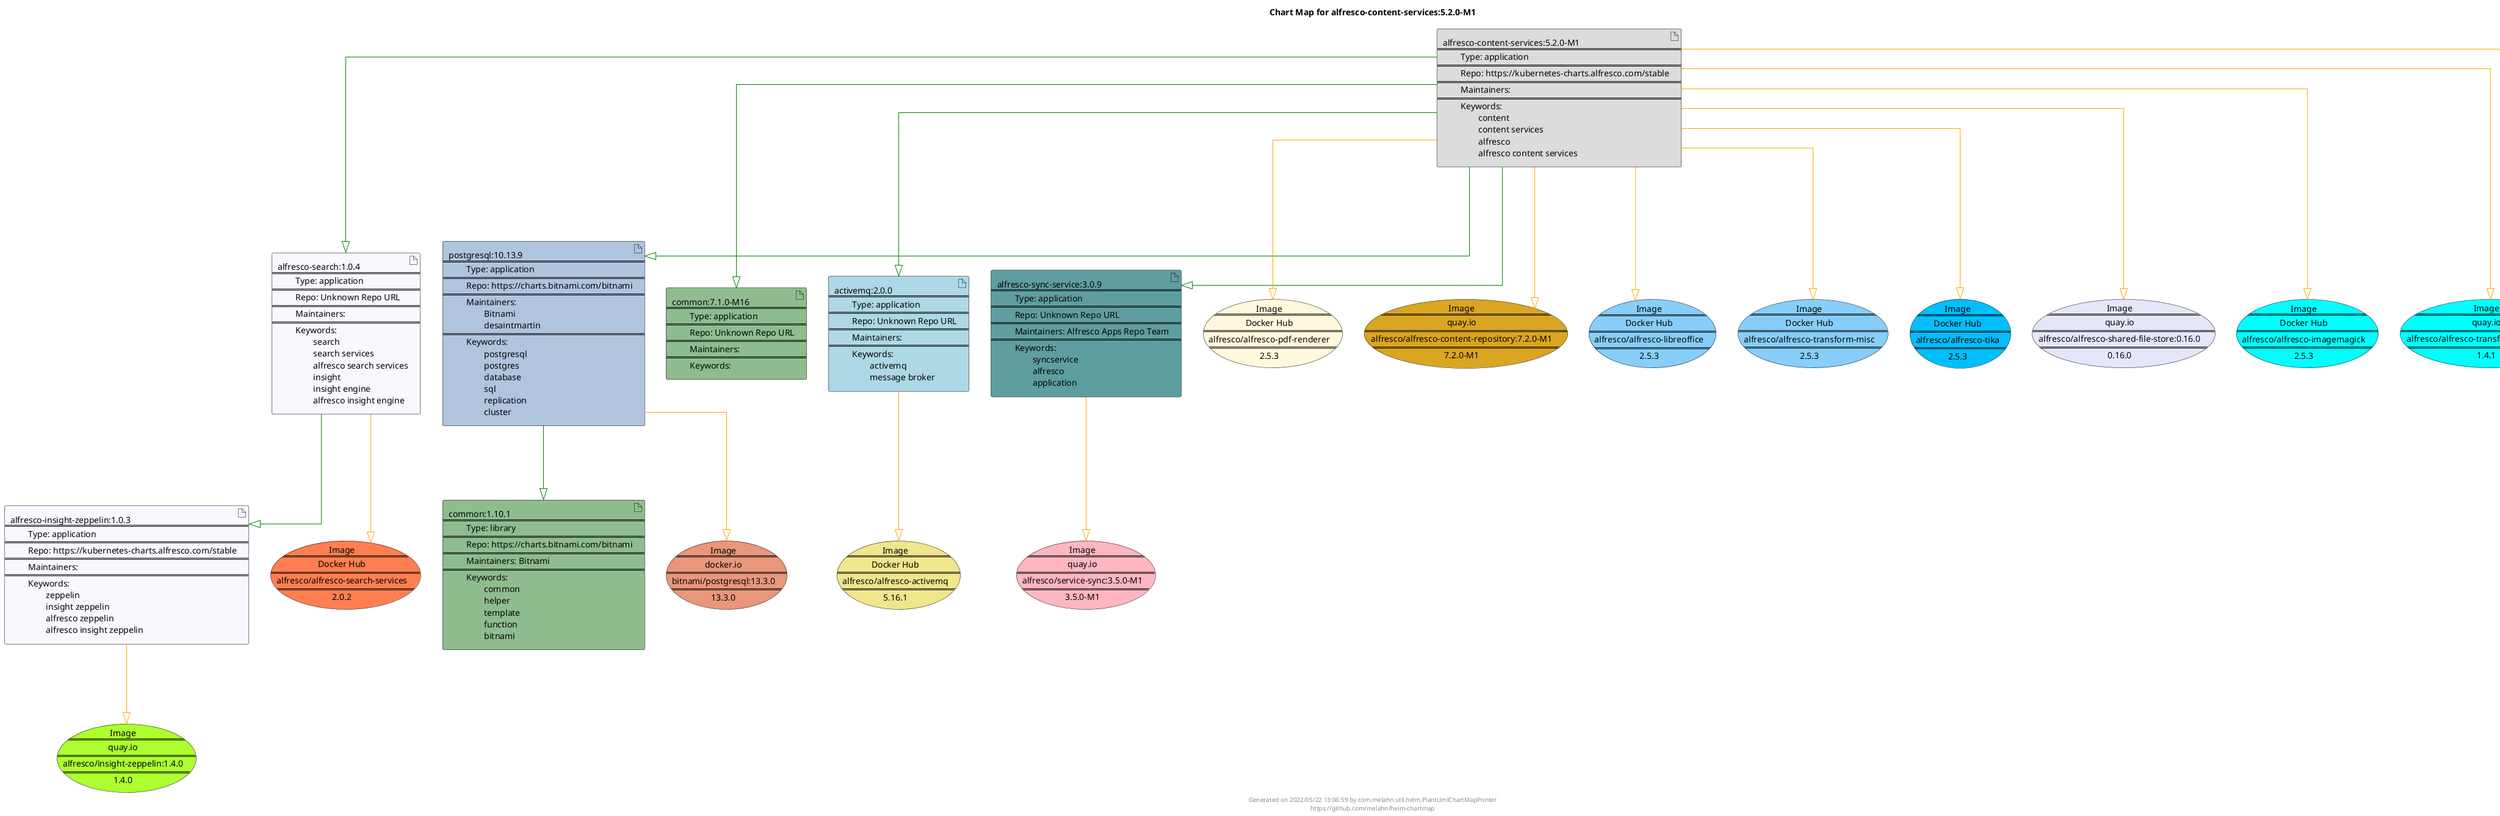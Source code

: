 @startuml
skinparam linetype ortho
skinparam backgroundColor white
skinparam usecaseBorderColor black
skinparam usecaseArrowColor LightSlateGray
skinparam artifactBorderColor black
skinparam artifactArrowColor LightSlateGray

title Chart Map for alfresco-content-services:5.2.0-M1

'There are 8 referenced Helm Charts
artifact "alfresco-insight-zeppelin:1.0.3\n====\n\tType: application\n====\n\tRepo: https://kubernetes-charts.alfresco.com/stable\n====\n\tMaintainers: \n====\n\tKeywords: \n\t\tzeppelin\n\t\tinsight zeppelin\n\t\talfresco zeppelin\n\t\talfresco insight zeppelin" as alfresco_insight_zeppelin_1_0_3 #GhostWhite
artifact "alfresco-search:1.0.4\n====\n\tType: application\n====\n\tRepo: Unknown Repo URL\n====\n\tMaintainers: \n====\n\tKeywords: \n\t\tsearch\n\t\tsearch services\n\t\talfresco search services\n\t\tinsight\n\t\tinsight engine\n\t\talfresco insight engine" as alfresco_search_1_0_4 #GhostWhite
artifact "postgresql:10.13.9\n====\n\tType: application\n====\n\tRepo: https://charts.bitnami.com/bitnami\n====\n\tMaintainers: \n\t\tBitnami\n\t\tdesaintmartin\n====\n\tKeywords: \n\t\tpostgresql\n\t\tpostgres\n\t\tdatabase\n\t\tsql\n\t\treplication\n\t\tcluster" as postgresql_10_13_9 #LightSteelBlue
artifact "common:7.1.0-M16\n====\n\tType: application\n====\n\tRepo: Unknown Repo URL\n====\n\tMaintainers: \n====\n\tKeywords: " as common_7_1_0_M16 #DarkSeaGreen
artifact "common:1.10.1\n====\n\tType: library\n====\n\tRepo: https://charts.bitnami.com/bitnami\n====\n\tMaintainers: Bitnami\n====\n\tKeywords: \n\t\tcommon\n\t\thelper\n\t\ttemplate\n\t\tfunction\n\t\tbitnami" as common_1_10_1 #DarkSeaGreen
artifact "activemq:2.0.0\n====\n\tType: application\n====\n\tRepo: Unknown Repo URL\n====\n\tMaintainers: \n====\n\tKeywords: \n\t\tactivemq\n\t\tmessage broker" as activemq_2_0_0 #LightBlue
artifact "alfresco-content-services:5.2.0-M1\n====\n\tType: application\n====\n\tRepo: https://kubernetes-charts.alfresco.com/stable\n====\n\tMaintainers: \n====\n\tKeywords: \n\t\tcontent\n\t\tcontent services\n\t\talfresco\n\t\talfresco content services" as alfresco_content_services_5_2_0_M1 #Gainsboro
artifact "alfresco-sync-service:3.0.9\n====\n\tType: application\n====\n\tRepo: Unknown Repo URL\n====\n\tMaintainers: Alfresco Apps Repo Team\n====\n\tKeywords: \n\t\tsyncservice\n\t\talfresco\n\t\tapplication" as alfresco_sync_service_3_0_9 #CadetBlue

'There are 14 referenced Docker Images
usecase "Image\n====\nDocker Hub\n====\nalfresco/alfresco-pdf-renderer\n====\n2.5.3" as alfresco_alfresco_pdf_renderer_2_5_3 #Cornsilk
usecase "Image\n====\nquay.io\n====\nalfresco/alfresco-content-repository:7.2.0-M1\n====\n7.2.0-M1" as quay_io_alfresco_alfresco_content_repository_7_2_0_M1 #GoldenRod
usecase "Image\n====\nDocker Hub\n====\nalfresco/alfresco-search-services\n====\n2.0.2" as alfresco_alfresco_search_services_2_0_2 #Coral
usecase "Image\n====\nDocker Hub\n====\nalfresco/alfresco-libreoffice\n====\n2.5.3" as alfresco_alfresco_libreoffice_2_5_3 #LightSkyBlue
usecase "Image\n====\ndocker.io\n====\nbitnami/postgresql:13.3.0\n====\n13.3.0" as docker_io_bitnami_postgresql_13_3_0 #DarkSalmon
usecase "Image\n====\nDocker Hub\n====\nalfresco/alfresco-transform-misc\n====\n2.5.3" as alfresco_alfresco_transform_misc_2_5_3 #LightSkyBlue
usecase "Image\n====\nDocker Hub\n====\nalfresco/alfresco-tika\n====\n2.5.3" as alfresco_alfresco_tika_2_5_3 #DeepSkyBlue
usecase "Image\n====\nquay.io\n====\nalfresco/insight-zeppelin:1.4.0\n====\n1.4.0" as quay_io_alfresco_insight_zeppelin_1_4_0 #GreenYellow
usecase "Image\n====\nquay.io\n====\nalfresco/alfresco-shared-file-store:0.16.0\n====\n0.16.0" as quay_io_alfresco_alfresco_shared_file_store_0_16_0 #Lavender
usecase "Image\n====\nDocker Hub\n====\nalfresco/alfresco-imagemagick\n====\n2.5.3" as alfresco_alfresco_imagemagick_2_5_3 #Aqua
usecase "Image\n====\nDocker Hub\n====\nalfresco/alfresco-activemq\n====\n5.16.1" as alfresco_alfresco_activemq_5_16_1 #Khaki
usecase "Image\n====\nquay.io\n====\nalfresco/alfresco-transform-router:1.4.1\n====\n1.4.1" as quay_io_alfresco_alfresco_transform_router_1_4_1 #Aqua
usecase "Image\n====\nquay.io\n====\nalfresco/service-sync:3.5.0-M1\n====\n3.5.0-M1" as quay_io_alfresco_service_sync_3_5_0_M1 #LightPink
usecase "Image\n====\nquay.io\n====\nalfresco/alfresco-share:7.2.0-M1\n====\n7.2.0-M1" as quay_io_alfresco_alfresco_share_7_2_0_M1 #LemonChiffon

'Chart Dependencies
alfresco_content_services_5_2_0_M1--[#green]-|>alfresco_search_1_0_4
alfresco_search_1_0_4--[#green]-|>alfresco_insight_zeppelin_1_0_3
alfresco_content_services_5_2_0_M1--[#green]-|>postgresql_10_13_9
postgresql_10_13_9--[#green]-|>common_1_10_1
alfresco_content_services_5_2_0_M1--[#green]-|>alfresco_sync_service_3_0_9
alfresco_content_services_5_2_0_M1--[#green]-|>common_7_1_0_M16
alfresco_content_services_5_2_0_M1--[#green]-|>activemq_2_0_0
alfresco_insight_zeppelin_1_0_3--[#orange]-|>quay_io_alfresco_insight_zeppelin_1_4_0
alfresco_search_1_0_4--[#orange]-|>alfresco_alfresco_search_services_2_0_2
postgresql_10_13_9--[#orange]-|>docker_io_bitnami_postgresql_13_3_0
activemq_2_0_0--[#orange]-|>alfresco_alfresco_activemq_5_16_1
alfresco_content_services_5_2_0_M1--[#orange]-|>quay_io_alfresco_alfresco_transform_router_1_4_1
alfresco_content_services_5_2_0_M1--[#orange]-|>alfresco_alfresco_transform_misc_2_5_3
alfresco_content_services_5_2_0_M1--[#orange]-|>quay_io_alfresco_alfresco_content_repository_7_2_0_M1
alfresco_content_services_5_2_0_M1--[#orange]-|>alfresco_alfresco_tika_2_5_3
alfresco_content_services_5_2_0_M1--[#orange]-|>quay_io_alfresco_alfresco_shared_file_store_0_16_0
alfresco_content_services_5_2_0_M1--[#orange]-|>alfresco_alfresco_imagemagick_2_5_3
alfresco_content_services_5_2_0_M1--[#orange]-|>alfresco_alfresco_pdf_renderer_2_5_3
alfresco_content_services_5_2_0_M1--[#orange]-|>quay_io_alfresco_alfresco_share_7_2_0_M1
alfresco_content_services_5_2_0_M1--[#orange]-|>alfresco_alfresco_libreoffice_2_5_3
alfresco_sync_service_3_0_9--[#orange]-|>quay_io_alfresco_service_sync_3_5_0_M1

center footer Generated on 2022/05/22 13:06:59 by com.melahn.util.helm.PlantUmlChartMapPrinter\nhttps://github.com/melahn/helm-chartmap
@enduml
